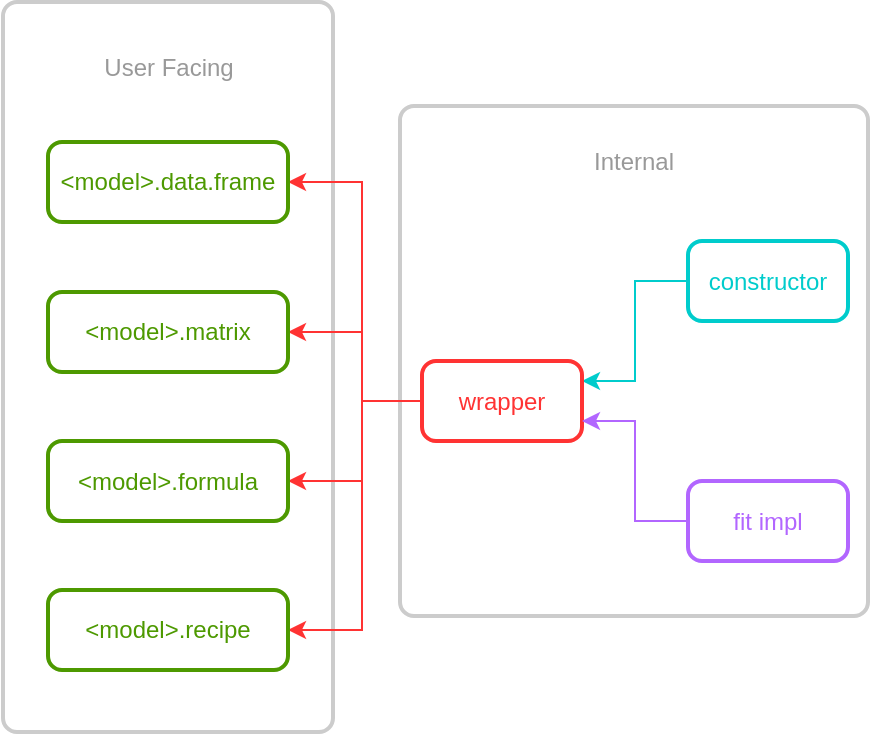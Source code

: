 <mxfile version="10.5.8" type="device"><diagram name="Page-1" id="74e2e168-ea6b-b213-b513-2b3c1d86103e"><mxGraphModel dx="1158" dy="624" grid="1" gridSize="10" guides="1" tooltips="1" connect="1" arrows="1" fold="1" page="1" pageScale="1" pageWidth="1100" pageHeight="850" background="#ffffff" math="0" shadow="0"><root><mxCell id="0"/><mxCell id="1" parent="0"/><mxCell id="iyrWEzKU7JKzztDetRGB-22" value="&lt;br&gt;&lt;br&gt;" style="rounded=1;whiteSpace=wrap;html=1;absoluteArcSize=1;arcSize=14;strokeWidth=2;labelBackgroundColor=none;fillColor=none;fontColor=#4D9900;strokeColor=#CCCCCC;labelPosition=center;verticalLabelPosition=top;align=center;verticalAlign=bottom;" vertex="1" parent="1"><mxGeometry x="269" y="122" width="234" height="255" as="geometry"/></mxCell><mxCell id="iyrWEzKU7JKzztDetRGB-21" value="" style="rounded=1;whiteSpace=wrap;html=1;absoluteArcSize=1;arcSize=14;strokeWidth=2;labelBackgroundColor=none;fillColor=none;fontColor=#4D9900;strokeColor=#CCCCCC;" vertex="1" parent="1"><mxGeometry x="70.5" y="70" width="165" height="365" as="geometry"/></mxCell><mxCell id="iyrWEzKU7JKzztDetRGB-12" value="" style="edgeStyle=orthogonalEdgeStyle;rounded=0;orthogonalLoop=1;jettySize=auto;html=1;strokeColor=#FF3333;exitX=0;exitY=0.5;exitDx=0;exitDy=0;entryX=1;entryY=0.5;entryDx=0;entryDy=0;" edge="1" parent="1" source="iyrWEzKU7JKzztDetRGB-11" target="iyrWEzKU7JKzztDetRGB-2"><mxGeometry relative="1" as="geometry"><Array as="points"><mxPoint x="250" y="270"/><mxPoint x="250" y="160"/></Array></mxGeometry></mxCell><mxCell id="iyrWEzKU7JKzztDetRGB-2" value="&amp;lt;model&amp;gt;.data.frame" style="rounded=1;whiteSpace=wrap;html=1;absoluteArcSize=1;arcSize=14;strokeWidth=2;strokeColor=#4D9900;fillColor=none;labelBackgroundColor=none;fontColor=#4D9900;" vertex="1" parent="1"><mxGeometry x="93" y="140" width="120" height="40" as="geometry"/></mxCell><mxCell id="iyrWEzKU7JKzztDetRGB-17" value="" style="edgeStyle=orthogonalEdgeStyle;rounded=0;orthogonalLoop=1;jettySize=auto;html=1;strokeColor=#00CCCC;exitX=0;exitY=0.5;exitDx=0;exitDy=0;entryX=1;entryY=0.25;entryDx=0;entryDy=0;" edge="1" parent="1" source="iyrWEzKU7JKzztDetRGB-16" target="iyrWEzKU7JKzztDetRGB-11"><mxGeometry relative="1" as="geometry"/></mxCell><mxCell id="iyrWEzKU7JKzztDetRGB-11" value="wrapper" style="rounded=1;whiteSpace=wrap;html=1;absoluteArcSize=1;arcSize=14;strokeWidth=2;strokeColor=#FF3333;fillColor=none;fontColor=#FF3333;" vertex="1" parent="1"><mxGeometry x="280" y="249.5" width="80" height="40" as="geometry"/></mxCell><mxCell id="iyrWEzKU7JKzztDetRGB-16" value="constructor" style="rounded=1;whiteSpace=wrap;html=1;absoluteArcSize=1;arcSize=14;strokeWidth=2;strokeColor=#00CCCC;fillColor=none;fontColor=#00CCCC;" vertex="1" parent="1"><mxGeometry x="413" y="189.5" width="80" height="40" as="geometry"/></mxCell><mxCell id="iyrWEzKU7JKzztDetRGB-13" style="edgeStyle=orthogonalEdgeStyle;rounded=0;orthogonalLoop=1;jettySize=auto;html=1;strokeColor=#FF3333;exitX=0;exitY=0.5;exitDx=0;exitDy=0;" edge="1" parent="1" source="iyrWEzKU7JKzztDetRGB-11" target="iyrWEzKU7JKzztDetRGB-3"><mxGeometry relative="1" as="geometry"><Array as="points"><mxPoint x="250" y="270"/><mxPoint x="250" y="235"/></Array></mxGeometry></mxCell><mxCell id="iyrWEzKU7JKzztDetRGB-3" value="&amp;lt;model&amp;gt;.matrix" style="rounded=1;whiteSpace=wrap;html=1;absoluteArcSize=1;arcSize=14;strokeWidth=2;strokeColor=#4D9900;fillColor=none;fontColor=#4D9900;" vertex="1" parent="1"><mxGeometry x="93" y="215" width="120" height="40" as="geometry"/></mxCell><mxCell id="iyrWEzKU7JKzztDetRGB-14" style="edgeStyle=orthogonalEdgeStyle;rounded=0;orthogonalLoop=1;jettySize=auto;html=1;strokeColor=#FF3333;exitX=0;exitY=0.5;exitDx=0;exitDy=0;entryX=1;entryY=0.5;entryDx=0;entryDy=0;" edge="1" parent="1" source="iyrWEzKU7JKzztDetRGB-11" target="iyrWEzKU7JKzztDetRGB-4"><mxGeometry relative="1" as="geometry"><Array as="points"><mxPoint x="250" y="270"/><mxPoint x="250" y="310"/></Array></mxGeometry></mxCell><mxCell id="iyrWEzKU7JKzztDetRGB-4" value="&amp;lt;model&amp;gt;.formula" style="rounded=1;whiteSpace=wrap;html=1;absoluteArcSize=1;arcSize=14;strokeWidth=2;strokeColor=#4D9900;fillColor=none;fontColor=#4D9900;" vertex="1" parent="1"><mxGeometry x="93" y="289.5" width="120" height="40" as="geometry"/></mxCell><mxCell id="iyrWEzKU7JKzztDetRGB-15" style="edgeStyle=orthogonalEdgeStyle;rounded=0;orthogonalLoop=1;jettySize=auto;html=1;strokeColor=#FF3333;exitX=0;exitY=0.5;exitDx=0;exitDy=0;entryX=1;entryY=0.5;entryDx=0;entryDy=0;" edge="1" parent="1" source="iyrWEzKU7JKzztDetRGB-11" target="iyrWEzKU7JKzztDetRGB-5"><mxGeometry relative="1" as="geometry"><Array as="points"><mxPoint x="250" y="270"/><mxPoint x="250" y="384"/></Array></mxGeometry></mxCell><mxCell id="iyrWEzKU7JKzztDetRGB-5" value="&amp;lt;model&amp;gt;.recipe" style="rounded=1;whiteSpace=wrap;html=1;absoluteArcSize=1;arcSize=14;strokeWidth=2;strokeColor=#4D9900;fillColor=none;fontColor=#4D9900;" vertex="1" parent="1"><mxGeometry x="93" y="364" width="120" height="40" as="geometry"/></mxCell><mxCell id="iyrWEzKU7JKzztDetRGB-19" value="" style="edgeStyle=orthogonalEdgeStyle;rounded=0;orthogonalLoop=1;jettySize=auto;html=1;exitX=0;exitY=0.5;exitDx=0;exitDy=0;entryX=1;entryY=0.75;entryDx=0;entryDy=0;strokeColor=#B266FF;" edge="1" parent="1" source="iyrWEzKU7JKzztDetRGB-20" target="iyrWEzKU7JKzztDetRGB-11"><mxGeometry relative="1" as="geometry"><mxPoint x="470" y="260" as="sourcePoint"/><mxPoint x="400" y="284" as="targetPoint"/></mxGeometry></mxCell><mxCell id="iyrWEzKU7JKzztDetRGB-20" value="fit impl" style="rounded=1;whiteSpace=wrap;html=1;absoluteArcSize=1;arcSize=14;strokeWidth=2;strokeColor=#B266FF;fillColor=none;fontColor=#B266FF;" vertex="1" parent="1"><mxGeometry x="413" y="309.5" width="80" height="40" as="geometry"/></mxCell><UserObject label="Internal&lt;br&gt;" placeholders="1" name="Variable" id="iyrWEzKU7JKzztDetRGB-25"><mxCell style="text;html=1;strokeColor=none;fillColor=none;align=center;verticalAlign=middle;whiteSpace=wrap;overflow=hidden;labelBackgroundColor=none;fontColor=#999999;" vertex="1" parent="1"><mxGeometry x="346" y="139.5" width="80" height="20" as="geometry"/></mxCell></UserObject><UserObject label="User Facing&lt;br&gt;" placeholders="1" name="Variable" id="iyrWEzKU7JKzztDetRGB-26"><mxCell style="text;html=1;strokeColor=none;fillColor=none;align=center;verticalAlign=middle;whiteSpace=wrap;overflow=hidden;labelBackgroundColor=none;fontColor=#999999;" vertex="1" parent="1"><mxGeometry x="93" y="93" width="121" height="20" as="geometry"/></mxCell></UserObject></root></mxGraphModel></diagram></mxfile>